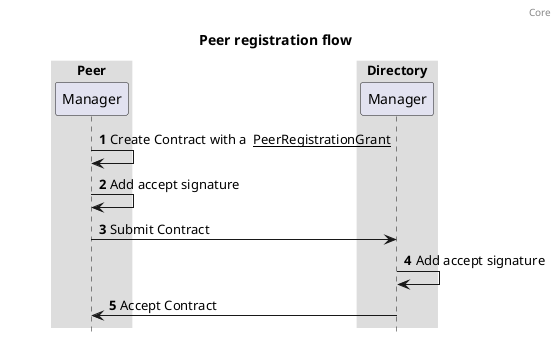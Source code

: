 @startuml

autonumber
header: Core
title: Peer registration flow

box "Peer"
  participant "Manager" as managerPeer
end box
box "Directory"
  participant "Manager" as managerDirectory
end box

managerPeer -> managerPeer: Create Contract with a  __PeerRegistrationGrant__
managerPeer -> managerPeer: Add accept signature
managerPeer -> managerDirectory: Submit Contract
managerDirectory -> managerDirectory: Add accept signature
managerDirectory -> managerPeer: Accept Contract

skinparam sequenceBoxBorderColor #transparent
skinparam boxPadding 50
hide footbox
@enduml
